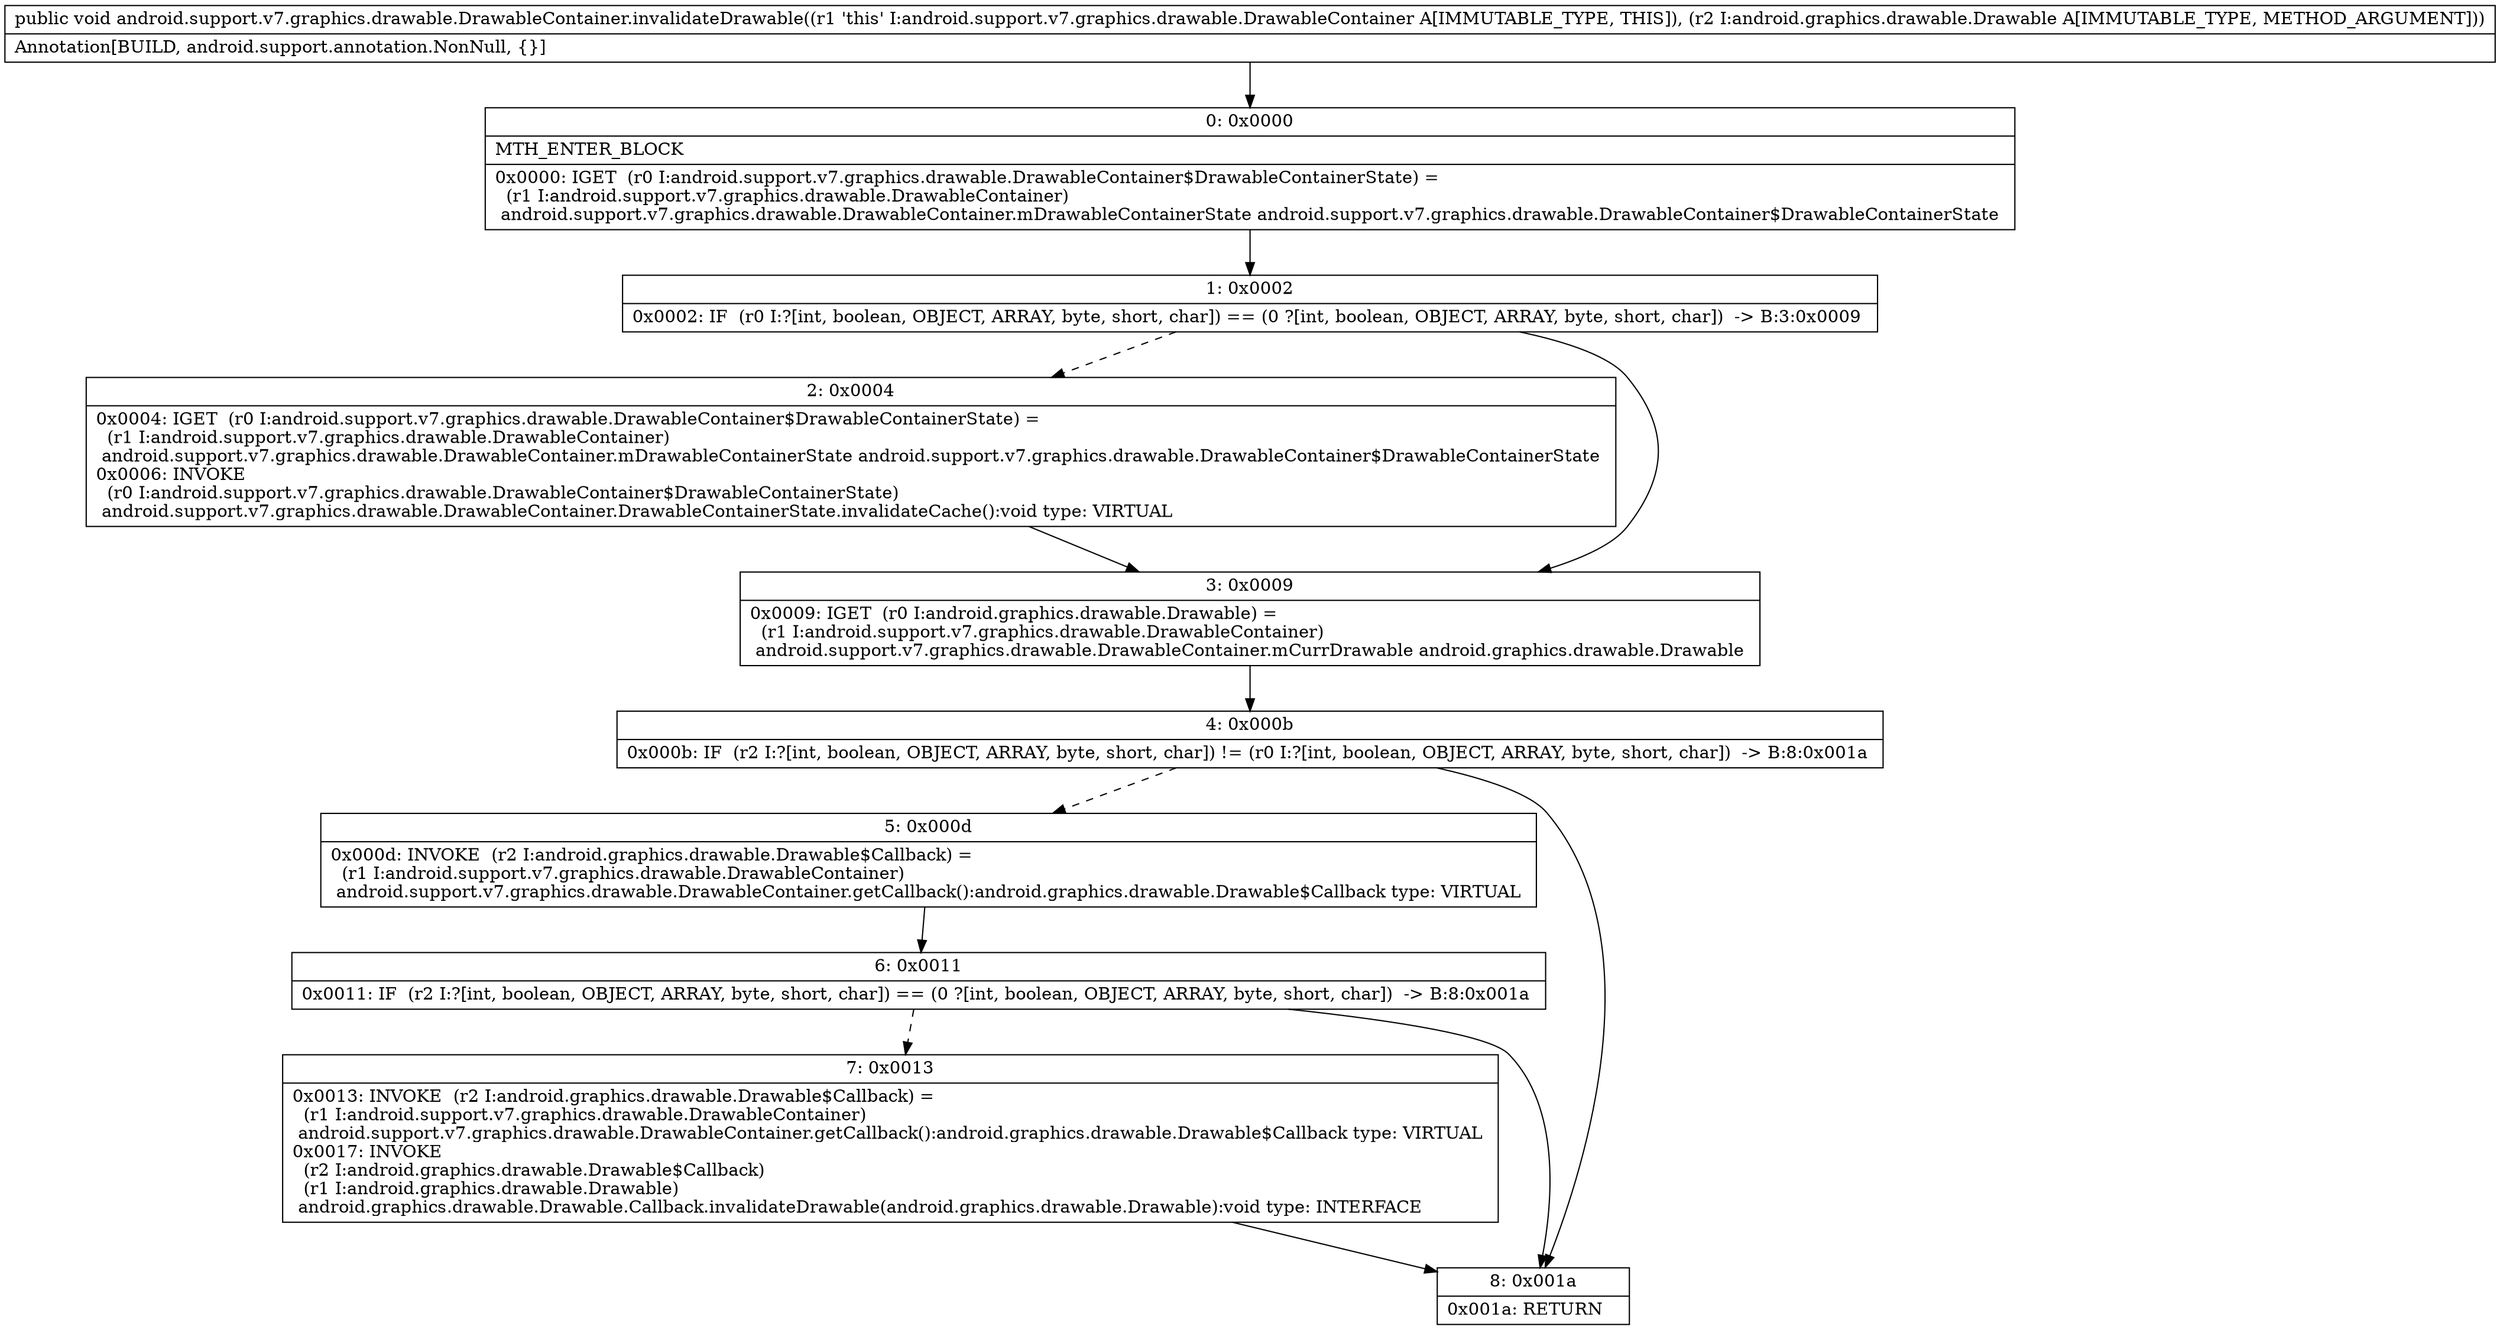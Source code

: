 digraph "CFG forandroid.support.v7.graphics.drawable.DrawableContainer.invalidateDrawable(Landroid\/graphics\/drawable\/Drawable;)V" {
Node_0 [shape=record,label="{0\:\ 0x0000|MTH_ENTER_BLOCK\l|0x0000: IGET  (r0 I:android.support.v7.graphics.drawable.DrawableContainer$DrawableContainerState) = \l  (r1 I:android.support.v7.graphics.drawable.DrawableContainer)\l android.support.v7.graphics.drawable.DrawableContainer.mDrawableContainerState android.support.v7.graphics.drawable.DrawableContainer$DrawableContainerState \l}"];
Node_1 [shape=record,label="{1\:\ 0x0002|0x0002: IF  (r0 I:?[int, boolean, OBJECT, ARRAY, byte, short, char]) == (0 ?[int, boolean, OBJECT, ARRAY, byte, short, char])  \-\> B:3:0x0009 \l}"];
Node_2 [shape=record,label="{2\:\ 0x0004|0x0004: IGET  (r0 I:android.support.v7.graphics.drawable.DrawableContainer$DrawableContainerState) = \l  (r1 I:android.support.v7.graphics.drawable.DrawableContainer)\l android.support.v7.graphics.drawable.DrawableContainer.mDrawableContainerState android.support.v7.graphics.drawable.DrawableContainer$DrawableContainerState \l0x0006: INVOKE  \l  (r0 I:android.support.v7.graphics.drawable.DrawableContainer$DrawableContainerState)\l android.support.v7.graphics.drawable.DrawableContainer.DrawableContainerState.invalidateCache():void type: VIRTUAL \l}"];
Node_3 [shape=record,label="{3\:\ 0x0009|0x0009: IGET  (r0 I:android.graphics.drawable.Drawable) = \l  (r1 I:android.support.v7.graphics.drawable.DrawableContainer)\l android.support.v7.graphics.drawable.DrawableContainer.mCurrDrawable android.graphics.drawable.Drawable \l}"];
Node_4 [shape=record,label="{4\:\ 0x000b|0x000b: IF  (r2 I:?[int, boolean, OBJECT, ARRAY, byte, short, char]) != (r0 I:?[int, boolean, OBJECT, ARRAY, byte, short, char])  \-\> B:8:0x001a \l}"];
Node_5 [shape=record,label="{5\:\ 0x000d|0x000d: INVOKE  (r2 I:android.graphics.drawable.Drawable$Callback) = \l  (r1 I:android.support.v7.graphics.drawable.DrawableContainer)\l android.support.v7.graphics.drawable.DrawableContainer.getCallback():android.graphics.drawable.Drawable$Callback type: VIRTUAL \l}"];
Node_6 [shape=record,label="{6\:\ 0x0011|0x0011: IF  (r2 I:?[int, boolean, OBJECT, ARRAY, byte, short, char]) == (0 ?[int, boolean, OBJECT, ARRAY, byte, short, char])  \-\> B:8:0x001a \l}"];
Node_7 [shape=record,label="{7\:\ 0x0013|0x0013: INVOKE  (r2 I:android.graphics.drawable.Drawable$Callback) = \l  (r1 I:android.support.v7.graphics.drawable.DrawableContainer)\l android.support.v7.graphics.drawable.DrawableContainer.getCallback():android.graphics.drawable.Drawable$Callback type: VIRTUAL \l0x0017: INVOKE  \l  (r2 I:android.graphics.drawable.Drawable$Callback)\l  (r1 I:android.graphics.drawable.Drawable)\l android.graphics.drawable.Drawable.Callback.invalidateDrawable(android.graphics.drawable.Drawable):void type: INTERFACE \l}"];
Node_8 [shape=record,label="{8\:\ 0x001a|0x001a: RETURN   \l}"];
MethodNode[shape=record,label="{public void android.support.v7.graphics.drawable.DrawableContainer.invalidateDrawable((r1 'this' I:android.support.v7.graphics.drawable.DrawableContainer A[IMMUTABLE_TYPE, THIS]), (r2 I:android.graphics.drawable.Drawable A[IMMUTABLE_TYPE, METHOD_ARGUMENT]))  | Annotation[BUILD, android.support.annotation.NonNull, \{\}]\l}"];
MethodNode -> Node_0;
Node_0 -> Node_1;
Node_1 -> Node_2[style=dashed];
Node_1 -> Node_3;
Node_2 -> Node_3;
Node_3 -> Node_4;
Node_4 -> Node_5[style=dashed];
Node_4 -> Node_8;
Node_5 -> Node_6;
Node_6 -> Node_7[style=dashed];
Node_6 -> Node_8;
Node_7 -> Node_8;
}

